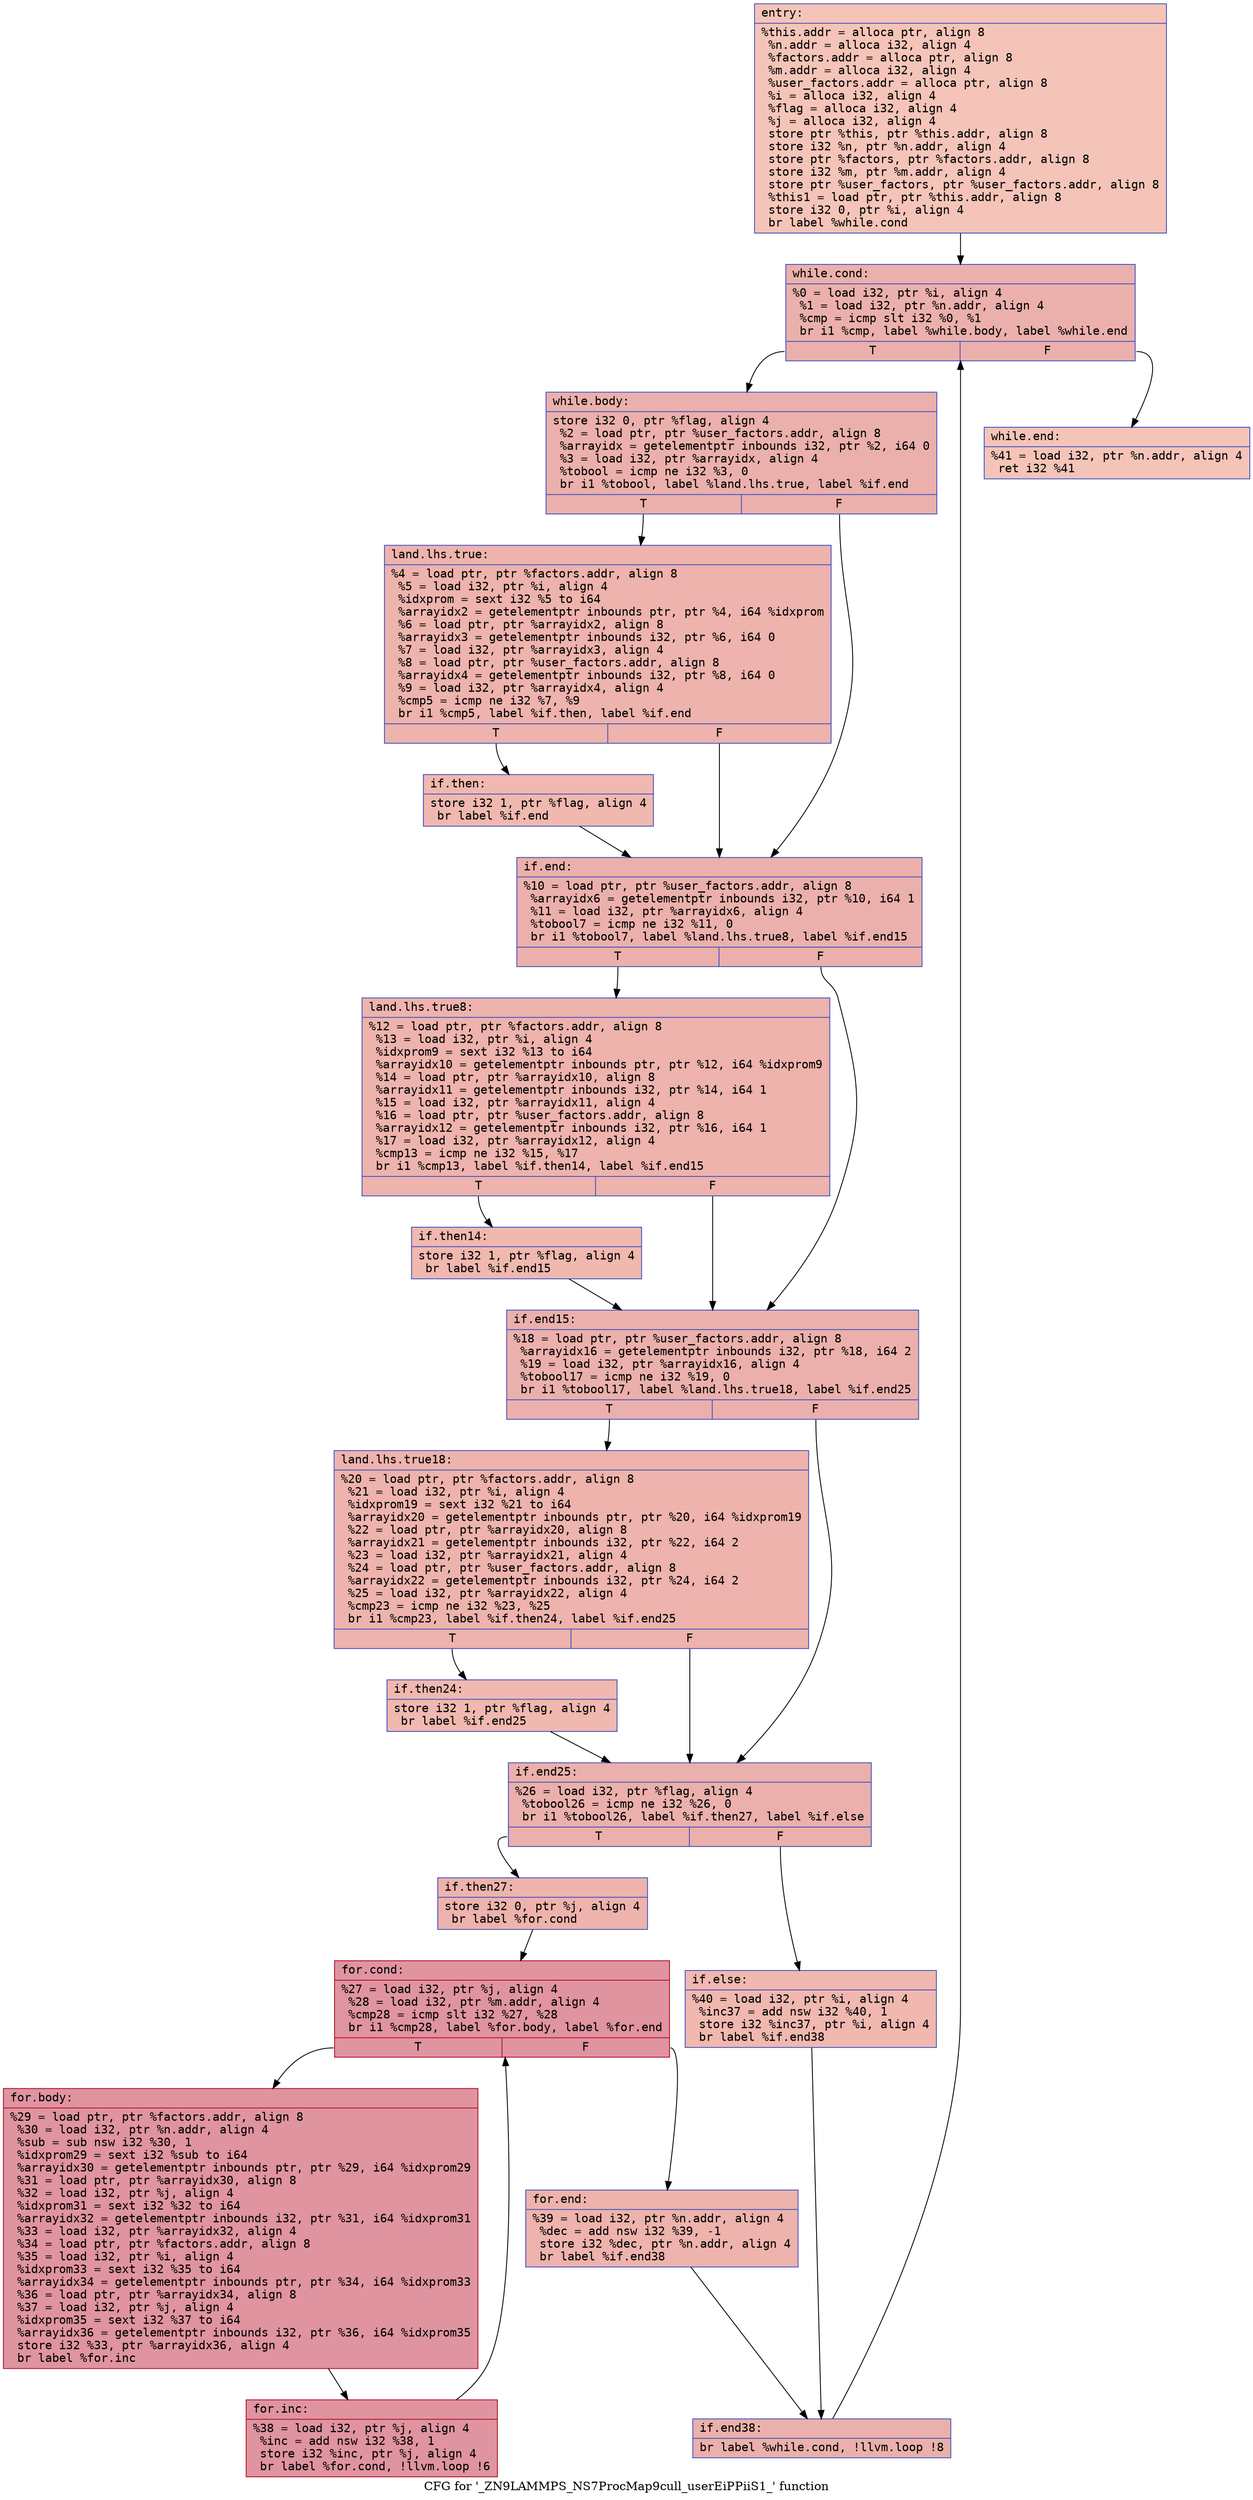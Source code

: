 digraph "CFG for '_ZN9LAMMPS_NS7ProcMap9cull_userEiPPiiS1_' function" {
	label="CFG for '_ZN9LAMMPS_NS7ProcMap9cull_userEiPPiiS1_' function";

	Node0x56099a497b10 [shape=record,color="#3d50c3ff", style=filled, fillcolor="#e97a5f70" fontname="Courier",label="{entry:\l|  %this.addr = alloca ptr, align 8\l  %n.addr = alloca i32, align 4\l  %factors.addr = alloca ptr, align 8\l  %m.addr = alloca i32, align 4\l  %user_factors.addr = alloca ptr, align 8\l  %i = alloca i32, align 4\l  %flag = alloca i32, align 4\l  %j = alloca i32, align 4\l  store ptr %this, ptr %this.addr, align 8\l  store i32 %n, ptr %n.addr, align 4\l  store ptr %factors, ptr %factors.addr, align 8\l  store i32 %m, ptr %m.addr, align 4\l  store ptr %user_factors, ptr %user_factors.addr, align 8\l  %this1 = load ptr, ptr %this.addr, align 8\l  store i32 0, ptr %i, align 4\l  br label %while.cond\l}"];
	Node0x56099a497b10 -> Node0x56099a498a10[tooltip="entry -> while.cond\nProbability 100.00%" ];
	Node0x56099a498a10 [shape=record,color="#3d50c3ff", style=filled, fillcolor="#d24b4070" fontname="Courier",label="{while.cond:\l|  %0 = load i32, ptr %i, align 4\l  %1 = load i32, ptr %n.addr, align 4\l  %cmp = icmp slt i32 %0, %1\l  br i1 %cmp, label %while.body, label %while.end\l|{<s0>T|<s1>F}}"];
	Node0x56099a498a10:s0 -> Node0x56099a498c80[tooltip="while.cond -> while.body\nProbability 96.88%" ];
	Node0x56099a498a10:s1 -> Node0x56099a498cd0[tooltip="while.cond -> while.end\nProbability 3.12%" ];
	Node0x56099a498c80 [shape=record,color="#3d50c3ff", style=filled, fillcolor="#d24b4070" fontname="Courier",label="{while.body:\l|  store i32 0, ptr %flag, align 4\l  %2 = load ptr, ptr %user_factors.addr, align 8\l  %arrayidx = getelementptr inbounds i32, ptr %2, i64 0\l  %3 = load i32, ptr %arrayidx, align 4\l  %tobool = icmp ne i32 %3, 0\l  br i1 %tobool, label %land.lhs.true, label %if.end\l|{<s0>T|<s1>F}}"];
	Node0x56099a498c80:s0 -> Node0x56099a499120[tooltip="while.body -> land.lhs.true\nProbability 62.50%" ];
	Node0x56099a498c80:s1 -> Node0x56099a499170[tooltip="while.body -> if.end\nProbability 37.50%" ];
	Node0x56099a499120 [shape=record,color="#3d50c3ff", style=filled, fillcolor="#d6524470" fontname="Courier",label="{land.lhs.true:\l|  %4 = load ptr, ptr %factors.addr, align 8\l  %5 = load i32, ptr %i, align 4\l  %idxprom = sext i32 %5 to i64\l  %arrayidx2 = getelementptr inbounds ptr, ptr %4, i64 %idxprom\l  %6 = load ptr, ptr %arrayidx2, align 8\l  %arrayidx3 = getelementptr inbounds i32, ptr %6, i64 0\l  %7 = load i32, ptr %arrayidx3, align 4\l  %8 = load ptr, ptr %user_factors.addr, align 8\l  %arrayidx4 = getelementptr inbounds i32, ptr %8, i64 0\l  %9 = load i32, ptr %arrayidx4, align 4\l  %cmp5 = icmp ne i32 %7, %9\l  br i1 %cmp5, label %if.then, label %if.end\l|{<s0>T|<s1>F}}"];
	Node0x56099a499120:s0 -> Node0x56099a499af0[tooltip="land.lhs.true -> if.then\nProbability 50.00%" ];
	Node0x56099a499120:s1 -> Node0x56099a499170[tooltip="land.lhs.true -> if.end\nProbability 50.00%" ];
	Node0x56099a499af0 [shape=record,color="#3d50c3ff", style=filled, fillcolor="#dc5d4a70" fontname="Courier",label="{if.then:\l|  store i32 1, ptr %flag, align 4\l  br label %if.end\l}"];
	Node0x56099a499af0 -> Node0x56099a499170[tooltip="if.then -> if.end\nProbability 100.00%" ];
	Node0x56099a499170 [shape=record,color="#3d50c3ff", style=filled, fillcolor="#d24b4070" fontname="Courier",label="{if.end:\l|  %10 = load ptr, ptr %user_factors.addr, align 8\l  %arrayidx6 = getelementptr inbounds i32, ptr %10, i64 1\l  %11 = load i32, ptr %arrayidx6, align 4\l  %tobool7 = icmp ne i32 %11, 0\l  br i1 %tobool7, label %land.lhs.true8, label %if.end15\l|{<s0>T|<s1>F}}"];
	Node0x56099a499170:s0 -> Node0x56099a499fa0[tooltip="if.end -> land.lhs.true8\nProbability 62.50%" ];
	Node0x56099a499170:s1 -> Node0x56099a499ff0[tooltip="if.end -> if.end15\nProbability 37.50%" ];
	Node0x56099a499fa0 [shape=record,color="#3d50c3ff", style=filled, fillcolor="#d6524470" fontname="Courier",label="{land.lhs.true8:\l|  %12 = load ptr, ptr %factors.addr, align 8\l  %13 = load i32, ptr %i, align 4\l  %idxprom9 = sext i32 %13 to i64\l  %arrayidx10 = getelementptr inbounds ptr, ptr %12, i64 %idxprom9\l  %14 = load ptr, ptr %arrayidx10, align 8\l  %arrayidx11 = getelementptr inbounds i32, ptr %14, i64 1\l  %15 = load i32, ptr %arrayidx11, align 4\l  %16 = load ptr, ptr %user_factors.addr, align 8\l  %arrayidx12 = getelementptr inbounds i32, ptr %16, i64 1\l  %17 = load i32, ptr %arrayidx12, align 4\l  %cmp13 = icmp ne i32 %15, %17\l  br i1 %cmp13, label %if.then14, label %if.end15\l|{<s0>T|<s1>F}}"];
	Node0x56099a499fa0:s0 -> Node0x56099a49a810[tooltip="land.lhs.true8 -> if.then14\nProbability 50.00%" ];
	Node0x56099a499fa0:s1 -> Node0x56099a499ff0[tooltip="land.lhs.true8 -> if.end15\nProbability 50.00%" ];
	Node0x56099a49a810 [shape=record,color="#3d50c3ff", style=filled, fillcolor="#dc5d4a70" fontname="Courier",label="{if.then14:\l|  store i32 1, ptr %flag, align 4\l  br label %if.end15\l}"];
	Node0x56099a49a810 -> Node0x56099a499ff0[tooltip="if.then14 -> if.end15\nProbability 100.00%" ];
	Node0x56099a499ff0 [shape=record,color="#3d50c3ff", style=filled, fillcolor="#d24b4070" fontname="Courier",label="{if.end15:\l|  %18 = load ptr, ptr %user_factors.addr, align 8\l  %arrayidx16 = getelementptr inbounds i32, ptr %18, i64 2\l  %19 = load i32, ptr %arrayidx16, align 4\l  %tobool17 = icmp ne i32 %19, 0\l  br i1 %tobool17, label %land.lhs.true18, label %if.end25\l|{<s0>T|<s1>F}}"];
	Node0x56099a499ff0:s0 -> Node0x56099a49acb0[tooltip="if.end15 -> land.lhs.true18\nProbability 62.50%" ];
	Node0x56099a499ff0:s1 -> Node0x56099a49ad30[tooltip="if.end15 -> if.end25\nProbability 37.50%" ];
	Node0x56099a49acb0 [shape=record,color="#3d50c3ff", style=filled, fillcolor="#d6524470" fontname="Courier",label="{land.lhs.true18:\l|  %20 = load ptr, ptr %factors.addr, align 8\l  %21 = load i32, ptr %i, align 4\l  %idxprom19 = sext i32 %21 to i64\l  %arrayidx20 = getelementptr inbounds ptr, ptr %20, i64 %idxprom19\l  %22 = load ptr, ptr %arrayidx20, align 8\l  %arrayidx21 = getelementptr inbounds i32, ptr %22, i64 2\l  %23 = load i32, ptr %arrayidx21, align 4\l  %24 = load ptr, ptr %user_factors.addr, align 8\l  %arrayidx22 = getelementptr inbounds i32, ptr %24, i64 2\l  %25 = load i32, ptr %arrayidx22, align 4\l  %cmp23 = icmp ne i32 %23, %25\l  br i1 %cmp23, label %if.then24, label %if.end25\l|{<s0>T|<s1>F}}"];
	Node0x56099a49acb0:s0 -> Node0x56099a49b550[tooltip="land.lhs.true18 -> if.then24\nProbability 50.00%" ];
	Node0x56099a49acb0:s1 -> Node0x56099a49ad30[tooltip="land.lhs.true18 -> if.end25\nProbability 50.00%" ];
	Node0x56099a49b550 [shape=record,color="#3d50c3ff", style=filled, fillcolor="#dc5d4a70" fontname="Courier",label="{if.then24:\l|  store i32 1, ptr %flag, align 4\l  br label %if.end25\l}"];
	Node0x56099a49b550 -> Node0x56099a49ad30[tooltip="if.then24 -> if.end25\nProbability 100.00%" ];
	Node0x56099a49ad30 [shape=record,color="#3d50c3ff", style=filled, fillcolor="#d24b4070" fontname="Courier",label="{if.end25:\l|  %26 = load i32, ptr %flag, align 4\l  %tobool26 = icmp ne i32 %26, 0\l  br i1 %tobool26, label %if.then27, label %if.else\l|{<s0>T|<s1>F}}"];
	Node0x56099a49ad30:s0 -> Node0x56099a49be90[tooltip="if.end25 -> if.then27\nProbability 62.50%" ];
	Node0x56099a49ad30:s1 -> Node0x56099a49bee0[tooltip="if.end25 -> if.else\nProbability 37.50%" ];
	Node0x56099a49be90 [shape=record,color="#3d50c3ff", style=filled, fillcolor="#d6524470" fontname="Courier",label="{if.then27:\l|  store i32 0, ptr %j, align 4\l  br label %for.cond\l}"];
	Node0x56099a49be90 -> Node0x56099a49c0a0[tooltip="if.then27 -> for.cond\nProbability 100.00%" ];
	Node0x56099a49c0a0 [shape=record,color="#b70d28ff", style=filled, fillcolor="#b70d2870" fontname="Courier",label="{for.cond:\l|  %27 = load i32, ptr %j, align 4\l  %28 = load i32, ptr %m.addr, align 4\l  %cmp28 = icmp slt i32 %27, %28\l  br i1 %cmp28, label %for.body, label %for.end\l|{<s0>T|<s1>F}}"];
	Node0x56099a49c0a0:s0 -> Node0x56099a49c340[tooltip="for.cond -> for.body\nProbability 96.88%" ];
	Node0x56099a49c0a0:s1 -> Node0x56099a49c3c0[tooltip="for.cond -> for.end\nProbability 3.12%" ];
	Node0x56099a49c340 [shape=record,color="#b70d28ff", style=filled, fillcolor="#b70d2870" fontname="Courier",label="{for.body:\l|  %29 = load ptr, ptr %factors.addr, align 8\l  %30 = load i32, ptr %n.addr, align 4\l  %sub = sub nsw i32 %30, 1\l  %idxprom29 = sext i32 %sub to i64\l  %arrayidx30 = getelementptr inbounds ptr, ptr %29, i64 %idxprom29\l  %31 = load ptr, ptr %arrayidx30, align 8\l  %32 = load i32, ptr %j, align 4\l  %idxprom31 = sext i32 %32 to i64\l  %arrayidx32 = getelementptr inbounds i32, ptr %31, i64 %idxprom31\l  %33 = load i32, ptr %arrayidx32, align 4\l  %34 = load ptr, ptr %factors.addr, align 8\l  %35 = load i32, ptr %i, align 4\l  %idxprom33 = sext i32 %35 to i64\l  %arrayidx34 = getelementptr inbounds ptr, ptr %34, i64 %idxprom33\l  %36 = load ptr, ptr %arrayidx34, align 8\l  %37 = load i32, ptr %j, align 4\l  %idxprom35 = sext i32 %37 to i64\l  %arrayidx36 = getelementptr inbounds i32, ptr %36, i64 %idxprom35\l  store i32 %33, ptr %arrayidx36, align 4\l  br label %for.inc\l}"];
	Node0x56099a49c340 -> Node0x56099a49d070[tooltip="for.body -> for.inc\nProbability 100.00%" ];
	Node0x56099a49d070 [shape=record,color="#b70d28ff", style=filled, fillcolor="#b70d2870" fontname="Courier",label="{for.inc:\l|  %38 = load i32, ptr %j, align 4\l  %inc = add nsw i32 %38, 1\l  store i32 %inc, ptr %j, align 4\l  br label %for.cond, !llvm.loop !6\l}"];
	Node0x56099a49d070 -> Node0x56099a49c0a0[tooltip="for.inc -> for.cond\nProbability 100.00%" ];
	Node0x56099a49c3c0 [shape=record,color="#3d50c3ff", style=filled, fillcolor="#d6524470" fontname="Courier",label="{for.end:\l|  %39 = load i32, ptr %n.addr, align 4\l  %dec = add nsw i32 %39, -1\l  store i32 %dec, ptr %n.addr, align 4\l  br label %if.end38\l}"];
	Node0x56099a49c3c0 -> Node0x56099a49d630[tooltip="for.end -> if.end38\nProbability 100.00%" ];
	Node0x56099a49bee0 [shape=record,color="#3d50c3ff", style=filled, fillcolor="#dc5d4a70" fontname="Courier",label="{if.else:\l|  %40 = load i32, ptr %i, align 4\l  %inc37 = add nsw i32 %40, 1\l  store i32 %inc37, ptr %i, align 4\l  br label %if.end38\l}"];
	Node0x56099a49bee0 -> Node0x56099a49d630[tooltip="if.else -> if.end38\nProbability 100.00%" ];
	Node0x56099a49d630 [shape=record,color="#3d50c3ff", style=filled, fillcolor="#d24b4070" fontname="Courier",label="{if.end38:\l|  br label %while.cond, !llvm.loop !8\l}"];
	Node0x56099a49d630 -> Node0x56099a498a10[tooltip="if.end38 -> while.cond\nProbability 100.00%" ];
	Node0x56099a498cd0 [shape=record,color="#3d50c3ff", style=filled, fillcolor="#e97a5f70" fontname="Courier",label="{while.end:\l|  %41 = load i32, ptr %n.addr, align 4\l  ret i32 %41\l}"];
}
